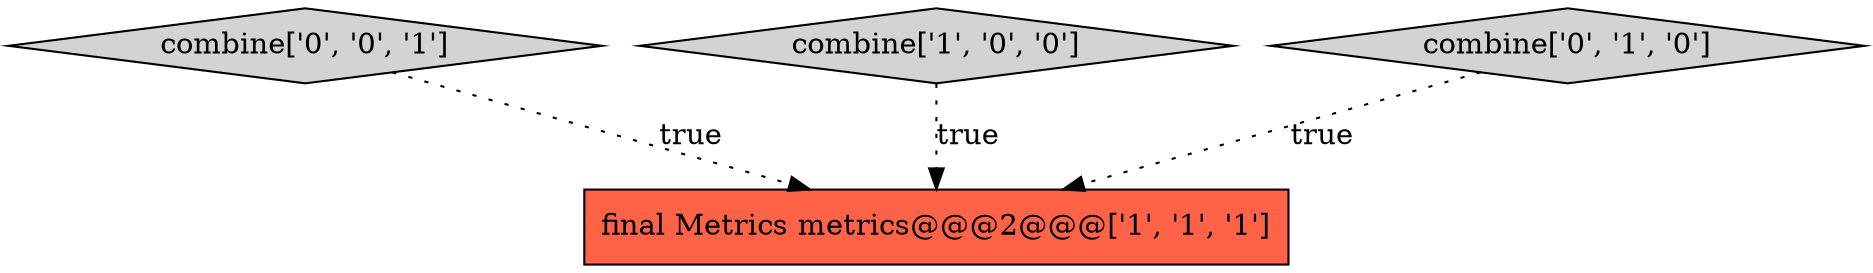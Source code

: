 digraph {
3 [style = filled, label = "combine['0', '0', '1']", fillcolor = lightgray, shape = diamond image = "AAA0AAABBB3BBB"];
1 [style = filled, label = "final Metrics metrics@@@2@@@['1', '1', '1']", fillcolor = tomato, shape = box image = "AAA0AAABBB1BBB"];
0 [style = filled, label = "combine['1', '0', '0']", fillcolor = lightgray, shape = diamond image = "AAA0AAABBB1BBB"];
2 [style = filled, label = "combine['0', '1', '0']", fillcolor = lightgray, shape = diamond image = "AAA0AAABBB2BBB"];
2->1 [style = dotted, label="true"];
0->1 [style = dotted, label="true"];
3->1 [style = dotted, label="true"];
}
